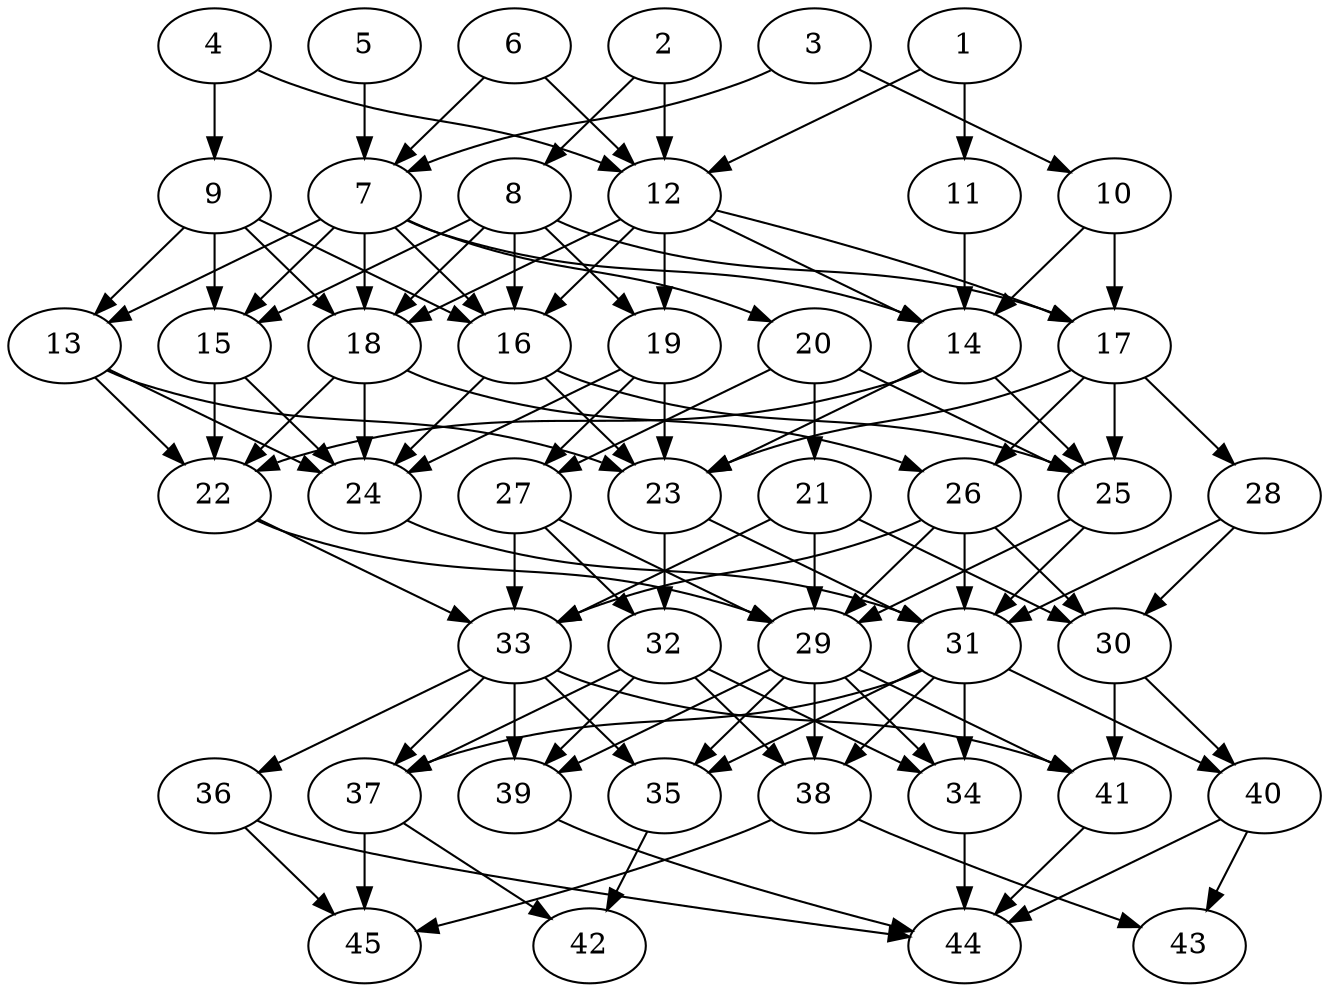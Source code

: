 // DAG automatically generated by daggen at Thu Oct  3 14:07:24 2019
// ./daggen --dot -n 45 --ccr 0.3 --fat 0.5 --regular 0.5 --density 0.6 --mindata 5242880 --maxdata 52428800 
digraph G {
  1 [size="26722987", alpha="0.13", expect_size="8016896"] 
  1 -> 11 [size ="8016896"]
  1 -> 12 [size ="8016896"]
  2 [size="65532587", alpha="0.10", expect_size="19659776"] 
  2 -> 8 [size ="19659776"]
  2 -> 12 [size ="19659776"]
  3 [size="105410560", alpha="0.19", expect_size="31623168"] 
  3 -> 7 [size ="31623168"]
  3 -> 10 [size ="31623168"]
  4 [size="148012373", alpha="0.01", expect_size="44403712"] 
  4 -> 9 [size ="44403712"]
  4 -> 12 [size ="44403712"]
  5 [size="158522027", alpha="0.00", expect_size="47556608"] 
  5 -> 7 [size ="47556608"]
  6 [size="154398720", alpha="0.06", expect_size="46319616"] 
  6 -> 7 [size ="46319616"]
  6 -> 12 [size ="46319616"]
  7 [size="174342827", alpha="0.17", expect_size="52302848"] 
  7 -> 13 [size ="52302848"]
  7 -> 14 [size ="52302848"]
  7 -> 15 [size ="52302848"]
  7 -> 16 [size ="52302848"]
  7 -> 18 [size ="52302848"]
  7 -> 20 [size ="52302848"]
  8 [size="42407253", alpha="0.14", expect_size="12722176"] 
  8 -> 15 [size ="12722176"]
  8 -> 16 [size ="12722176"]
  8 -> 17 [size ="12722176"]
  8 -> 18 [size ="12722176"]
  8 -> 19 [size ="12722176"]
  9 [size="127740587", alpha="0.13", expect_size="38322176"] 
  9 -> 13 [size ="38322176"]
  9 -> 15 [size ="38322176"]
  9 -> 16 [size ="38322176"]
  9 -> 18 [size ="38322176"]
  10 [size="127658667", alpha="0.13", expect_size="38297600"] 
  10 -> 14 [size ="38297600"]
  10 -> 17 [size ="38297600"]
  11 [size="170670080", alpha="0.04", expect_size="51201024"] 
  11 -> 14 [size ="51201024"]
  12 [size="114773333", alpha="0.03", expect_size="34432000"] 
  12 -> 14 [size ="34432000"]
  12 -> 16 [size ="34432000"]
  12 -> 17 [size ="34432000"]
  12 -> 18 [size ="34432000"]
  12 -> 19 [size ="34432000"]
  13 [size="39932587", alpha="0.06", expect_size="11979776"] 
  13 -> 22 [size ="11979776"]
  13 -> 23 [size ="11979776"]
  13 -> 24 [size ="11979776"]
  14 [size="29245440", alpha="0.07", expect_size="8773632"] 
  14 -> 22 [size ="8773632"]
  14 -> 23 [size ="8773632"]
  14 -> 25 [size ="8773632"]
  15 [size="40796160", alpha="0.18", expect_size="12238848"] 
  15 -> 22 [size ="12238848"]
  15 -> 24 [size ="12238848"]
  16 [size="41270613", alpha="0.08", expect_size="12381184"] 
  16 -> 23 [size ="12381184"]
  16 -> 24 [size ="12381184"]
  16 -> 25 [size ="12381184"]
  17 [size="90658133", alpha="0.05", expect_size="27197440"] 
  17 -> 23 [size ="27197440"]
  17 -> 25 [size ="27197440"]
  17 -> 26 [size ="27197440"]
  17 -> 28 [size ="27197440"]
  18 [size="67317760", alpha="0.15", expect_size="20195328"] 
  18 -> 22 [size ="20195328"]
  18 -> 24 [size ="20195328"]
  18 -> 26 [size ="20195328"]
  19 [size="20090880", alpha="0.17", expect_size="6027264"] 
  19 -> 23 [size ="6027264"]
  19 -> 24 [size ="6027264"]
  19 -> 27 [size ="6027264"]
  20 [size="125487787", alpha="0.07", expect_size="37646336"] 
  20 -> 21 [size ="37646336"]
  20 -> 25 [size ="37646336"]
  20 -> 27 [size ="37646336"]
  21 [size="70963200", alpha="0.17", expect_size="21288960"] 
  21 -> 29 [size ="21288960"]
  21 -> 30 [size ="21288960"]
  21 -> 33 [size ="21288960"]
  22 [size="106171733", alpha="0.14", expect_size="31851520"] 
  22 -> 29 [size ="31851520"]
  22 -> 33 [size ="31851520"]
  23 [size="132696747", alpha="0.02", expect_size="39809024"] 
  23 -> 31 [size ="39809024"]
  23 -> 32 [size ="39809024"]
  24 [size="26402133", alpha="0.07", expect_size="7920640"] 
  24 -> 31 [size ="7920640"]
  25 [size="79769600", alpha="0.09", expect_size="23930880"] 
  25 -> 29 [size ="23930880"]
  25 -> 31 [size ="23930880"]
  26 [size="66488320", alpha="0.09", expect_size="19946496"] 
  26 -> 29 [size ="19946496"]
  26 -> 30 [size ="19946496"]
  26 -> 31 [size ="19946496"]
  26 -> 33 [size ="19946496"]
  27 [size="132614827", alpha="0.09", expect_size="39784448"] 
  27 -> 29 [size ="39784448"]
  27 -> 32 [size ="39784448"]
  27 -> 33 [size ="39784448"]
  28 [size="170513067", alpha="0.12", expect_size="51153920"] 
  28 -> 30 [size ="51153920"]
  28 -> 31 [size ="51153920"]
  29 [size="130249387", alpha="0.09", expect_size="39074816"] 
  29 -> 34 [size ="39074816"]
  29 -> 35 [size ="39074816"]
  29 -> 38 [size ="39074816"]
  29 -> 39 [size ="39074816"]
  29 -> 41 [size ="39074816"]
  30 [size="106963627", alpha="0.01", expect_size="32089088"] 
  30 -> 40 [size ="32089088"]
  30 -> 41 [size ="32089088"]
  31 [size="158801920", alpha="0.11", expect_size="47640576"] 
  31 -> 34 [size ="47640576"]
  31 -> 35 [size ="47640576"]
  31 -> 37 [size ="47640576"]
  31 -> 38 [size ="47640576"]
  31 -> 40 [size ="47640576"]
  32 [size="137721173", alpha="0.14", expect_size="41316352"] 
  32 -> 34 [size ="41316352"]
  32 -> 37 [size ="41316352"]
  32 -> 38 [size ="41316352"]
  32 -> 39 [size ="41316352"]
  33 [size="91784533", alpha="0.20", expect_size="27535360"] 
  33 -> 35 [size ="27535360"]
  33 -> 36 [size ="27535360"]
  33 -> 37 [size ="27535360"]
  33 -> 39 [size ="27535360"]
  33 -> 41 [size ="27535360"]
  34 [size="108926293", alpha="0.07", expect_size="32677888"] 
  34 -> 44 [size ="32677888"]
  35 [size="162396160", alpha="0.18", expect_size="48718848"] 
  35 -> 42 [size ="48718848"]
  36 [size="78670507", alpha="0.11", expect_size="23601152"] 
  36 -> 44 [size ="23601152"]
  36 -> 45 [size ="23601152"]
  37 [size="151954773", alpha="0.13", expect_size="45586432"] 
  37 -> 42 [size ="45586432"]
  37 -> 45 [size ="45586432"]
  38 [size="67266560", alpha="0.02", expect_size="20179968"] 
  38 -> 43 [size ="20179968"]
  38 -> 45 [size ="20179968"]
  39 [size="164106240", alpha="0.12", expect_size="49231872"] 
  39 -> 44 [size ="49231872"]
  40 [size="80882347", alpha="0.15", expect_size="24264704"] 
  40 -> 43 [size ="24264704"]
  40 -> 44 [size ="24264704"]
  41 [size="85063680", alpha="0.05", expect_size="25519104"] 
  41 -> 44 [size ="25519104"]
  42 [size="172564480", alpha="0.06", expect_size="51769344"] 
  43 [size="126105600", alpha="0.01", expect_size="37831680"] 
  44 [size="125433173", alpha="0.18", expect_size="37629952"] 
  45 [size="25029973", alpha="0.03", expect_size="7508992"] 
}
